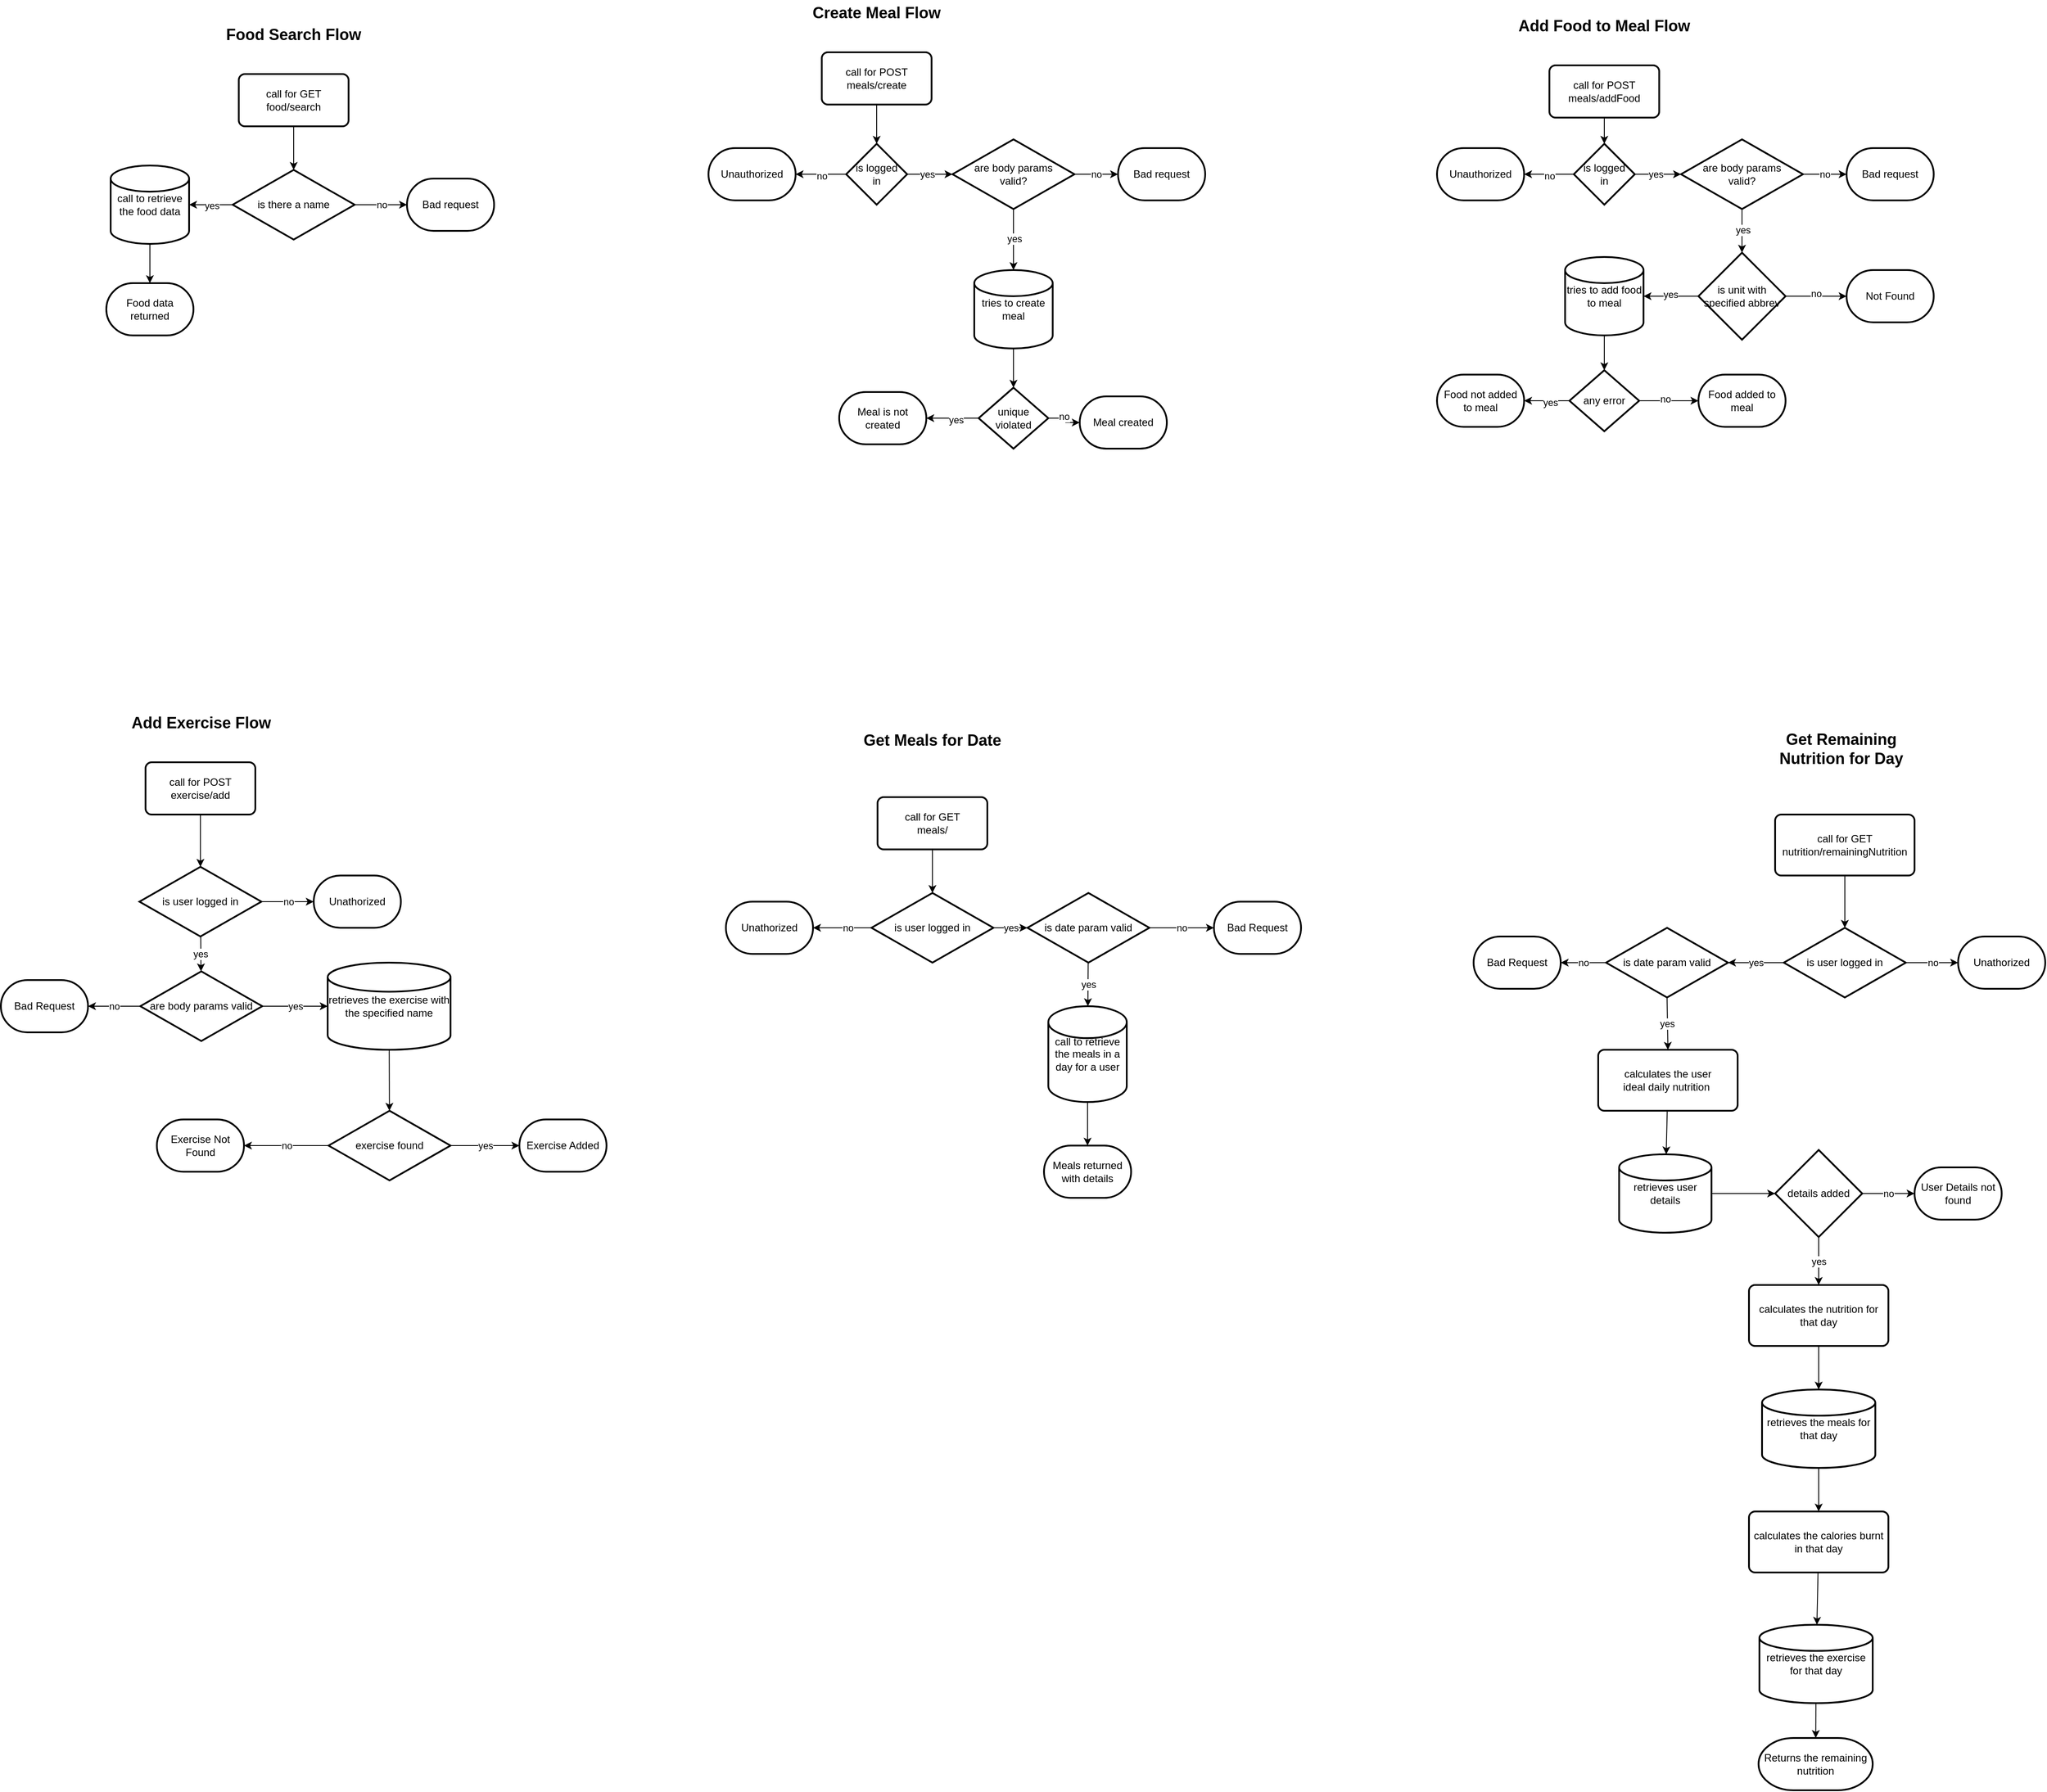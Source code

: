 <mxfile>
    <diagram id="fXK-ix2XF-QBktneF0PT" name="Page-1">
        <mxGraphModel dx="3650" dy="1609" grid="1" gridSize="10" guides="1" tooltips="1" connect="1" arrows="1" fold="1" page="1" pageScale="1" pageWidth="850" pageHeight="1100" math="0" shadow="0">
            <root>
                <mxCell id="0"/>
                <mxCell id="1" parent="0"/>
                <mxCell id="2" value="&lt;div&gt;call for GET&lt;/div&gt;&lt;div&gt;food/search&lt;/div&gt;" style="rounded=1;whiteSpace=wrap;html=1;absoluteArcSize=1;arcSize=14;strokeWidth=2;" vertex="1" parent="1">
                    <mxGeometry x="203" y="120" width="126" height="60" as="geometry"/>
                </mxCell>
                <mxCell id="3" style="edgeStyle=orthogonalEdgeStyle;rounded=0;orthogonalLoop=1;jettySize=auto;html=1;exitX=1;exitY=0.5;exitDx=0;exitDy=0;exitPerimeter=0;" edge="1" parent="1" source="5" target="7">
                    <mxGeometry relative="1" as="geometry"/>
                </mxCell>
                <mxCell id="4" value="no" style="edgeLabel;html=1;align=center;verticalAlign=middle;resizable=0;points=[];" vertex="1" connectable="0" parent="3">
                    <mxGeometry x="0.081" y="1" relative="1" as="geometry">
                        <mxPoint x="-2" y="1" as="offset"/>
                    </mxGeometry>
                </mxCell>
                <mxCell id="5" value="&lt;div&gt;is there a name&lt;/div&gt;" style="strokeWidth=2;html=1;shape=mxgraph.flowchart.decision;whiteSpace=wrap;" vertex="1" parent="1">
                    <mxGeometry x="196" y="230" width="140" height="80" as="geometry"/>
                </mxCell>
                <mxCell id="6" style="edgeStyle=orthogonalEdgeStyle;rounded=0;orthogonalLoop=1;jettySize=auto;html=1;entryX=0.5;entryY=0;entryDx=0;entryDy=0;entryPerimeter=0;" edge="1" parent="1" source="2" target="5">
                    <mxGeometry relative="1" as="geometry">
                        <mxPoint x="128" y="240" as="sourcePoint"/>
                    </mxGeometry>
                </mxCell>
                <mxCell id="7" value="Bad request" style="strokeWidth=2;html=1;shape=mxgraph.flowchart.terminator;whiteSpace=wrap;" vertex="1" parent="1">
                    <mxGeometry x="396" y="240" width="100" height="60" as="geometry"/>
                </mxCell>
                <mxCell id="8" style="edgeStyle=orthogonalEdgeStyle;rounded=0;orthogonalLoop=1;jettySize=auto;html=1;entryX=1;entryY=0.5;entryDx=0;entryDy=0;entryPerimeter=0;" edge="1" parent="1" source="5" target="10">
                    <mxGeometry relative="1" as="geometry">
                        <mxPoint x="276" y="345" as="targetPoint"/>
                    </mxGeometry>
                </mxCell>
                <mxCell id="9" value="yes" style="edgeLabel;html=1;align=center;verticalAlign=middle;resizable=0;points=[];" vertex="1" connectable="0" parent="8">
                    <mxGeometry x="-0.048" y="1" relative="1" as="geometry">
                        <mxPoint as="offset"/>
                    </mxGeometry>
                </mxCell>
                <mxCell id="10" value="call to retrieve the food data" style="strokeWidth=2;html=1;shape=mxgraph.flowchart.database;whiteSpace=wrap;" vertex="1" parent="1">
                    <mxGeometry x="56" y="225" width="90" height="90" as="geometry"/>
                </mxCell>
                <mxCell id="11" style="edgeStyle=orthogonalEdgeStyle;rounded=0;orthogonalLoop=1;jettySize=auto;html=1;exitX=0.5;exitY=1;exitDx=0;exitDy=0;exitPerimeter=0;entryX=0.5;entryY=0;entryDx=0;entryDy=0;entryPerimeter=0;" edge="1" parent="1" source="10" target="12">
                    <mxGeometry relative="1" as="geometry">
                        <mxPoint x="276" y="485" as="targetPoint"/>
                    </mxGeometry>
                </mxCell>
                <mxCell id="12" value="Food data returned" style="strokeWidth=2;html=1;shape=mxgraph.flowchart.terminator;whiteSpace=wrap;" vertex="1" parent="1">
                    <mxGeometry x="51" y="360" width="100" height="60" as="geometry"/>
                </mxCell>
                <mxCell id="13" value="&lt;b&gt;&lt;font style=&quot;font-size: 18px;&quot;&gt;Food Search Flow&lt;/font&gt;&lt;/b&gt;" style="text;html=1;strokeColor=none;fillColor=none;align=center;verticalAlign=middle;whiteSpace=wrap;rounded=0;" vertex="1" parent="1">
                    <mxGeometry x="186" y="60" width="160" height="30" as="geometry"/>
                </mxCell>
                <mxCell id="37" style="edgeStyle=orthogonalEdgeStyle;rounded=0;orthogonalLoop=1;jettySize=auto;html=1;" edge="1" parent="1" source="38" target="39">
                    <mxGeometry relative="1" as="geometry"/>
                </mxCell>
                <mxCell id="38" value="&lt;div&gt;call for POST&lt;/div&gt;&lt;div&gt;meals/create&lt;br&gt;&lt;/div&gt;" style="rounded=1;whiteSpace=wrap;html=1;absoluteArcSize=1;arcSize=14;strokeWidth=2;" vertex="1" parent="1">
                    <mxGeometry x="872" y="95" width="126" height="60" as="geometry"/>
                </mxCell>
                <mxCell id="39" value="&lt;div&gt;is logged&lt;/div&gt;&lt;div&gt;in&lt;br&gt;&lt;/div&gt;" style="strokeWidth=2;html=1;shape=mxgraph.flowchart.decision;whiteSpace=wrap;" vertex="1" parent="1">
                    <mxGeometry x="900" y="200" width="70" height="70" as="geometry"/>
                </mxCell>
                <mxCell id="40" style="edgeStyle=orthogonalEdgeStyle;rounded=0;orthogonalLoop=1;jettySize=auto;html=1;exitX=1;exitY=0.5;exitDx=0;exitDy=0;exitPerimeter=0;" edge="1" parent="1" source="42" target="48">
                    <mxGeometry relative="1" as="geometry"/>
                </mxCell>
                <mxCell id="41" value="no" style="edgeLabel;html=1;align=center;verticalAlign=middle;resizable=0;points=[];" vertex="1" connectable="0" parent="40">
                    <mxGeometry x="0.081" y="1" relative="1" as="geometry">
                        <mxPoint x="-2" y="1" as="offset"/>
                    </mxGeometry>
                </mxCell>
                <mxCell id="42" value="&lt;div&gt;are body params &lt;br&gt;&lt;/div&gt;&lt;div&gt;valid?&lt;br&gt;&lt;/div&gt;" style="strokeWidth=2;html=1;shape=mxgraph.flowchart.decision;whiteSpace=wrap;" vertex="1" parent="1">
                    <mxGeometry x="1022" y="195" width="140" height="80" as="geometry"/>
                </mxCell>
                <mxCell id="43" style="edgeStyle=orthogonalEdgeStyle;rounded=0;orthogonalLoop=1;jettySize=auto;html=1;entryX=0;entryY=0.5;entryDx=0;entryDy=0;entryPerimeter=0;" edge="1" parent="1" source="39" target="42">
                    <mxGeometry relative="1" as="geometry"/>
                </mxCell>
                <mxCell id="44" value="yes" style="edgeLabel;html=1;align=center;verticalAlign=middle;resizable=0;points=[];" vertex="1" connectable="0" parent="43">
                    <mxGeometry x="-0.122" relative="1" as="geometry">
                        <mxPoint as="offset"/>
                    </mxGeometry>
                </mxCell>
                <mxCell id="45" value="Unauthorized" style="strokeWidth=2;html=1;shape=mxgraph.flowchart.terminator;whiteSpace=wrap;" vertex="1" parent="1">
                    <mxGeometry x="742" y="205" width="100" height="60" as="geometry"/>
                </mxCell>
                <mxCell id="46" style="edgeStyle=orthogonalEdgeStyle;rounded=0;orthogonalLoop=1;jettySize=auto;html=1;" edge="1" parent="1" source="39" target="45">
                    <mxGeometry relative="1" as="geometry"/>
                </mxCell>
                <mxCell id="47" value="no" style="edgeLabel;html=1;align=center;verticalAlign=middle;resizable=0;points=[];" vertex="1" connectable="0" parent="46">
                    <mxGeometry x="-0.012" y="2" relative="1" as="geometry">
                        <mxPoint as="offset"/>
                    </mxGeometry>
                </mxCell>
                <mxCell id="48" value="Bad request" style="strokeWidth=2;html=1;shape=mxgraph.flowchart.terminator;whiteSpace=wrap;" vertex="1" parent="1">
                    <mxGeometry x="1212" y="205" width="100" height="60" as="geometry"/>
                </mxCell>
                <mxCell id="49" style="edgeStyle=orthogonalEdgeStyle;rounded=0;orthogonalLoop=1;jettySize=auto;html=1;entryX=0.5;entryY=0;entryDx=0;entryDy=0;entryPerimeter=0;" edge="1" parent="1" source="42" target="51">
                    <mxGeometry relative="1" as="geometry">
                        <mxPoint x="1068" y="345" as="targetPoint"/>
                    </mxGeometry>
                </mxCell>
                <mxCell id="50" value="yes" style="edgeLabel;html=1;align=center;verticalAlign=middle;resizable=0;points=[];" vertex="1" connectable="0" parent="49">
                    <mxGeometry x="-0.048" y="1" relative="1" as="geometry">
                        <mxPoint as="offset"/>
                    </mxGeometry>
                </mxCell>
                <mxCell id="51" value="tries to create meal" style="strokeWidth=2;html=1;shape=mxgraph.flowchart.database;whiteSpace=wrap;" vertex="1" parent="1">
                    <mxGeometry x="1047" y="345" width="90" height="90" as="geometry"/>
                </mxCell>
                <mxCell id="52" style="edgeStyle=orthogonalEdgeStyle;rounded=0;orthogonalLoop=1;jettySize=auto;html=1;entryX=0;entryY=0.5;entryDx=0;entryDy=0;entryPerimeter=0;" edge="1" parent="1" source="56" target="59">
                    <mxGeometry relative="1" as="geometry">
                        <mxPoint x="1068" y="595" as="targetPoint"/>
                    </mxGeometry>
                </mxCell>
                <mxCell id="53" value="no" style="edgeLabel;html=1;align=center;verticalAlign=middle;resizable=0;points=[];" vertex="1" connectable="0" parent="52">
                    <mxGeometry x="-0.125" y="2" relative="1" as="geometry">
                        <mxPoint as="offset"/>
                    </mxGeometry>
                </mxCell>
                <mxCell id="54" style="edgeStyle=orthogonalEdgeStyle;rounded=0;orthogonalLoop=1;jettySize=auto;html=1;exitX=0;exitY=0.5;exitDx=0;exitDy=0;exitPerimeter=0;" edge="1" parent="1" source="56" target="58">
                    <mxGeometry relative="1" as="geometry"/>
                </mxCell>
                <mxCell id="55" value="yes" style="edgeLabel;html=1;align=center;verticalAlign=middle;resizable=0;points=[];" vertex="1" connectable="0" parent="54">
                    <mxGeometry x="-0.134" y="2" relative="1" as="geometry">
                        <mxPoint as="offset"/>
                    </mxGeometry>
                </mxCell>
                <mxCell id="56" value="unique violated" style="strokeWidth=2;html=1;shape=mxgraph.flowchart.decision;whiteSpace=wrap;" vertex="1" parent="1">
                    <mxGeometry x="1052" y="480" width="80" height="70" as="geometry"/>
                </mxCell>
                <mxCell id="57" style="edgeStyle=orthogonalEdgeStyle;rounded=0;orthogonalLoop=1;jettySize=auto;html=1;exitX=0.5;exitY=1;exitDx=0;exitDy=0;exitPerimeter=0;entryX=0.5;entryY=0;entryDx=0;entryDy=0;entryPerimeter=0;" edge="1" parent="1" source="51" target="56">
                    <mxGeometry relative="1" as="geometry"/>
                </mxCell>
                <mxCell id="58" value="Meal is not created" style="strokeWidth=2;html=1;shape=mxgraph.flowchart.terminator;whiteSpace=wrap;" vertex="1" parent="1">
                    <mxGeometry x="892" y="485" width="100" height="60" as="geometry"/>
                </mxCell>
                <mxCell id="59" value="Meal created" style="strokeWidth=2;html=1;shape=mxgraph.flowchart.terminator;whiteSpace=wrap;" vertex="1" parent="1">
                    <mxGeometry x="1168" y="490" width="100" height="60" as="geometry"/>
                </mxCell>
                <mxCell id="60" value="&lt;span style=&quot;font-size: 18px;&quot;&gt;&lt;b&gt;Create Meal Flow&lt;/b&gt;&lt;/span&gt;" style="text;html=1;strokeColor=none;fillColor=none;align=center;verticalAlign=middle;whiteSpace=wrap;rounded=0;" vertex="1" parent="1">
                    <mxGeometry x="855" y="35" width="160" height="30" as="geometry"/>
                </mxCell>
                <mxCell id="61" style="edgeStyle=orthogonalEdgeStyle;rounded=0;orthogonalLoop=1;jettySize=auto;html=1;" edge="1" parent="1" source="62" target="63">
                    <mxGeometry relative="1" as="geometry"/>
                </mxCell>
                <mxCell id="62" value="&lt;div&gt;call for POST&lt;/div&gt;&lt;div&gt;meals/addFood&lt;br&gt;&lt;/div&gt;" style="rounded=1;whiteSpace=wrap;html=1;absoluteArcSize=1;arcSize=14;strokeWidth=2;" vertex="1" parent="1">
                    <mxGeometry x="1707" y="110" width="126" height="60" as="geometry"/>
                </mxCell>
                <mxCell id="63" value="&lt;div&gt;is logged&lt;/div&gt;&lt;div&gt;in&lt;br&gt;&lt;/div&gt;" style="strokeWidth=2;html=1;shape=mxgraph.flowchart.decision;whiteSpace=wrap;" vertex="1" parent="1">
                    <mxGeometry x="1735" y="200" width="70" height="70" as="geometry"/>
                </mxCell>
                <mxCell id="64" style="edgeStyle=orthogonalEdgeStyle;rounded=0;orthogonalLoop=1;jettySize=auto;html=1;exitX=1;exitY=0.5;exitDx=0;exitDy=0;exitPerimeter=0;" edge="1" parent="1" source="66" target="72">
                    <mxGeometry relative="1" as="geometry"/>
                </mxCell>
                <mxCell id="65" value="no" style="edgeLabel;html=1;align=center;verticalAlign=middle;resizable=0;points=[];" vertex="1" connectable="0" parent="64">
                    <mxGeometry x="0.081" y="1" relative="1" as="geometry">
                        <mxPoint x="-2" y="1" as="offset"/>
                    </mxGeometry>
                </mxCell>
                <mxCell id="66" value="&lt;div&gt;are body params &lt;br&gt;&lt;/div&gt;&lt;div&gt;valid?&lt;br&gt;&lt;/div&gt;" style="strokeWidth=2;html=1;shape=mxgraph.flowchart.decision;whiteSpace=wrap;" vertex="1" parent="1">
                    <mxGeometry x="1858" y="195" width="140" height="80" as="geometry"/>
                </mxCell>
                <mxCell id="67" style="edgeStyle=orthogonalEdgeStyle;rounded=0;orthogonalLoop=1;jettySize=auto;html=1;entryX=0;entryY=0.5;entryDx=0;entryDy=0;entryPerimeter=0;" edge="1" parent="1" source="63" target="66">
                    <mxGeometry relative="1" as="geometry"/>
                </mxCell>
                <mxCell id="68" value="yes" style="edgeLabel;html=1;align=center;verticalAlign=middle;resizable=0;points=[];" vertex="1" connectable="0" parent="67">
                    <mxGeometry x="-0.122" relative="1" as="geometry">
                        <mxPoint as="offset"/>
                    </mxGeometry>
                </mxCell>
                <mxCell id="69" value="Unauthorized" style="strokeWidth=2;html=1;shape=mxgraph.flowchart.terminator;whiteSpace=wrap;" vertex="1" parent="1">
                    <mxGeometry x="1578" y="205" width="100" height="60" as="geometry"/>
                </mxCell>
                <mxCell id="70" style="edgeStyle=orthogonalEdgeStyle;rounded=0;orthogonalLoop=1;jettySize=auto;html=1;" edge="1" parent="1" source="63" target="69">
                    <mxGeometry relative="1" as="geometry"/>
                </mxCell>
                <mxCell id="71" value="no" style="edgeLabel;html=1;align=center;verticalAlign=middle;resizable=0;points=[];" vertex="1" connectable="0" parent="70">
                    <mxGeometry x="-0.012" y="2" relative="1" as="geometry">
                        <mxPoint as="offset"/>
                    </mxGeometry>
                </mxCell>
                <mxCell id="72" value="Bad request" style="strokeWidth=2;html=1;shape=mxgraph.flowchart.terminator;whiteSpace=wrap;" vertex="1" parent="1">
                    <mxGeometry x="2048" y="205" width="100" height="60" as="geometry"/>
                </mxCell>
                <mxCell id="73" style="edgeStyle=orthogonalEdgeStyle;rounded=0;orthogonalLoop=1;jettySize=auto;html=1;exitX=0;exitY=0.5;exitDx=0;exitDy=0;exitPerimeter=0;" edge="1" parent="1" source="75" target="81">
                    <mxGeometry relative="1" as="geometry"/>
                </mxCell>
                <mxCell id="74" value="yes" style="edgeLabel;html=1;align=center;verticalAlign=middle;resizable=0;points=[];" vertex="1" connectable="0" parent="73">
                    <mxGeometry x="-0.038" y="2" relative="1" as="geometry">
                        <mxPoint x="-2" y="-4" as="offset"/>
                    </mxGeometry>
                </mxCell>
                <mxCell id="75" value="is unit with specified abbrev" style="strokeWidth=2;html=1;shape=mxgraph.flowchart.decision;whiteSpace=wrap;" vertex="1" parent="1">
                    <mxGeometry x="1878" y="325" width="100" height="100" as="geometry"/>
                </mxCell>
                <mxCell id="76" style="edgeStyle=orthogonalEdgeStyle;rounded=0;orthogonalLoop=1;jettySize=auto;html=1;entryX=0.5;entryY=0;entryDx=0;entryDy=0;entryPerimeter=0;" edge="1" parent="1" source="66" target="75">
                    <mxGeometry relative="1" as="geometry"/>
                </mxCell>
                <mxCell id="77" value="yes" style="edgeLabel;html=1;align=center;verticalAlign=middle;resizable=0;points=[];" vertex="1" connectable="0" parent="76">
                    <mxGeometry x="-0.048" y="1" relative="1" as="geometry">
                        <mxPoint as="offset"/>
                    </mxGeometry>
                </mxCell>
                <mxCell id="78" value="Not Found" style="strokeWidth=2;html=1;shape=mxgraph.flowchart.terminator;whiteSpace=wrap;" vertex="1" parent="1">
                    <mxGeometry x="2048" y="345" width="100" height="60" as="geometry"/>
                </mxCell>
                <mxCell id="79" style="edgeStyle=orthogonalEdgeStyle;rounded=0;orthogonalLoop=1;jettySize=auto;html=1;entryX=0;entryY=0.5;entryDx=0;entryDy=0;entryPerimeter=0;" edge="1" parent="1" source="75" target="78">
                    <mxGeometry relative="1" as="geometry"/>
                </mxCell>
                <mxCell id="80" value="no" style="edgeLabel;html=1;align=center;verticalAlign=middle;resizable=0;points=[];" vertex="1" connectable="0" parent="79">
                    <mxGeometry x="-0.019" y="3" relative="1" as="geometry">
                        <mxPoint as="offset"/>
                    </mxGeometry>
                </mxCell>
                <mxCell id="81" value="tries to add food to meal" style="strokeWidth=2;html=1;shape=mxgraph.flowchart.database;whiteSpace=wrap;" vertex="1" parent="1">
                    <mxGeometry x="1725" y="330" width="90" height="90" as="geometry"/>
                </mxCell>
                <mxCell id="82" style="edgeStyle=orthogonalEdgeStyle;rounded=0;orthogonalLoop=1;jettySize=auto;html=1;" edge="1" parent="1" source="86" target="88">
                    <mxGeometry relative="1" as="geometry">
                        <mxPoint x="1913" y="650" as="targetPoint"/>
                    </mxGeometry>
                </mxCell>
                <mxCell id="83" value="no" style="edgeLabel;html=1;align=center;verticalAlign=middle;resizable=0;points=[];" vertex="1" connectable="0" parent="82">
                    <mxGeometry x="-0.125" y="2" relative="1" as="geometry">
                        <mxPoint as="offset"/>
                    </mxGeometry>
                </mxCell>
                <mxCell id="84" style="edgeStyle=orthogonalEdgeStyle;rounded=0;orthogonalLoop=1;jettySize=auto;html=1;exitX=0;exitY=0.5;exitDx=0;exitDy=0;exitPerimeter=0;" edge="1" parent="1" source="86" target="89">
                    <mxGeometry relative="1" as="geometry"/>
                </mxCell>
                <mxCell id="85" value="yes" style="edgeLabel;html=1;align=center;verticalAlign=middle;resizable=0;points=[];" vertex="1" connectable="0" parent="84">
                    <mxGeometry x="-0.134" y="2" relative="1" as="geometry">
                        <mxPoint as="offset"/>
                    </mxGeometry>
                </mxCell>
                <mxCell id="86" value="any error" style="strokeWidth=2;html=1;shape=mxgraph.flowchart.decision;whiteSpace=wrap;" vertex="1" parent="1">
                    <mxGeometry x="1730" y="460" width="80" height="70" as="geometry"/>
                </mxCell>
                <mxCell id="87" style="edgeStyle=orthogonalEdgeStyle;rounded=0;orthogonalLoop=1;jettySize=auto;html=1;exitX=0.5;exitY=1;exitDx=0;exitDy=0;exitPerimeter=0;entryX=0.5;entryY=0;entryDx=0;entryDy=0;entryPerimeter=0;" edge="1" parent="1" source="81" target="86">
                    <mxGeometry relative="1" as="geometry"/>
                </mxCell>
                <mxCell id="88" value="Food added to meal" style="strokeWidth=2;html=1;shape=mxgraph.flowchart.terminator;whiteSpace=wrap;" vertex="1" parent="1">
                    <mxGeometry x="1878" y="465" width="100" height="60" as="geometry"/>
                </mxCell>
                <mxCell id="89" value="Food not added &lt;br&gt;to meal" style="strokeWidth=2;html=1;shape=mxgraph.flowchart.terminator;whiteSpace=wrap;" vertex="1" parent="1">
                    <mxGeometry x="1578" y="465" width="100" height="60" as="geometry"/>
                </mxCell>
                <mxCell id="90" value="&lt;span style=&quot;font-size: 18px;&quot;&gt;&lt;b&gt;Add Food to Meal Flow&lt;/b&gt;&lt;/span&gt;" style="text;html=1;strokeColor=none;fillColor=none;align=center;verticalAlign=middle;whiteSpace=wrap;rounded=0;" vertex="1" parent="1">
                    <mxGeometry x="1666" y="50" width="208" height="30" as="geometry"/>
                </mxCell>
                <mxCell id="91" value="" style="edgeStyle=none;html=1;" edge="1" parent="1" source="92" target="96">
                    <mxGeometry relative="1" as="geometry"/>
                </mxCell>
                <mxCell id="92" value="call for POST&lt;br&gt;exercise/add" style="rounded=1;whiteSpace=wrap;html=1;absoluteArcSize=1;arcSize=14;strokeWidth=2;" vertex="1" parent="1">
                    <mxGeometry x="96" y="910" width="126" height="60" as="geometry"/>
                </mxCell>
                <mxCell id="93" style="edgeStyle=orthogonalEdgeStyle;rounded=0;orthogonalLoop=1;jettySize=auto;html=1;exitX=1;exitY=0.5;exitDx=0;exitDy=0;exitPerimeter=0;" edge="1" parent="1" source="96" target="97">
                    <mxGeometry relative="1" as="geometry"/>
                </mxCell>
                <mxCell id="94" value="no" style="edgeLabel;html=1;align=center;verticalAlign=middle;resizable=0;points=[];" vertex="1" connectable="0" parent="93">
                    <mxGeometry x="0.081" y="1" relative="1" as="geometry">
                        <mxPoint x="-2" y="1" as="offset"/>
                    </mxGeometry>
                </mxCell>
                <mxCell id="95" value="yes" style="edgeStyle=none;html=1;" edge="1" parent="1" source="96" target="102">
                    <mxGeometry relative="1" as="geometry"/>
                </mxCell>
                <mxCell id="96" value="is user logged in" style="strokeWidth=2;html=1;shape=mxgraph.flowchart.decision;whiteSpace=wrap;" vertex="1" parent="1">
                    <mxGeometry x="89" y="1030" width="140" height="80" as="geometry"/>
                </mxCell>
                <mxCell id="97" value="Unathorized" style="strokeWidth=2;html=1;shape=mxgraph.flowchart.terminator;whiteSpace=wrap;" vertex="1" parent="1">
                    <mxGeometry x="289" y="1040" width="100" height="60" as="geometry"/>
                </mxCell>
                <mxCell id="98" value="" style="edgeStyle=none;html=1;" edge="1" parent="1" source="99" target="106">
                    <mxGeometry relative="1" as="geometry"/>
                </mxCell>
                <mxCell id="99" value="retrieves the exercise with the specified name" style="strokeWidth=2;html=1;shape=mxgraph.flowchart.database;whiteSpace=wrap;" vertex="1" parent="1">
                    <mxGeometry x="305" y="1140" width="141" height="100" as="geometry"/>
                </mxCell>
                <mxCell id="100" value="no" style="edgeStyle=none;html=1;" edge="1" parent="1" source="102" target="103">
                    <mxGeometry relative="1" as="geometry"/>
                </mxCell>
                <mxCell id="101" value="yes" style="edgeStyle=none;html=1;" edge="1" parent="1" source="102" target="99">
                    <mxGeometry relative="1" as="geometry"/>
                </mxCell>
                <mxCell id="102" value="are body params valid" style="strokeWidth=2;html=1;shape=mxgraph.flowchart.decision;whiteSpace=wrap;" vertex="1" parent="1">
                    <mxGeometry x="90" y="1150" width="140" height="80" as="geometry"/>
                </mxCell>
                <mxCell id="103" value="Bad Request" style="strokeWidth=2;html=1;shape=mxgraph.flowchart.terminator;whiteSpace=wrap;" vertex="1" parent="1">
                    <mxGeometry x="-70" y="1160" width="100" height="60" as="geometry"/>
                </mxCell>
                <mxCell id="104" value="no" style="edgeStyle=none;html=1;" edge="1" parent="1" source="106" target="107">
                    <mxGeometry relative="1" as="geometry"/>
                </mxCell>
                <mxCell id="105" value="yes" style="edgeStyle=none;html=1;" edge="1" parent="1" source="106" target="108">
                    <mxGeometry relative="1" as="geometry"/>
                </mxCell>
                <mxCell id="106" value="exercise found" style="strokeWidth=2;html=1;shape=mxgraph.flowchart.decision;whiteSpace=wrap;" vertex="1" parent="1">
                    <mxGeometry x="306" y="1310" width="140" height="80" as="geometry"/>
                </mxCell>
                <mxCell id="107" value="Exercise Not Found" style="strokeWidth=2;html=1;shape=mxgraph.flowchart.terminator;whiteSpace=wrap;" vertex="1" parent="1">
                    <mxGeometry x="109" y="1320" width="100" height="60" as="geometry"/>
                </mxCell>
                <mxCell id="108" value="Exercise Added" style="strokeWidth=2;html=1;shape=mxgraph.flowchart.terminator;whiteSpace=wrap;" vertex="1" parent="1">
                    <mxGeometry x="525" y="1320" width="100" height="60" as="geometry"/>
                </mxCell>
                <mxCell id="109" value="&lt;b&gt;&lt;font style=&quot;font-size: 18px;&quot;&gt;Add Exercise Flow&lt;/font&gt;&lt;/b&gt;" style="text;html=1;strokeColor=none;fillColor=none;align=center;verticalAlign=middle;whiteSpace=wrap;rounded=0;" vertex="1" parent="1">
                    <mxGeometry x="69" y="850" width="182" height="30" as="geometry"/>
                </mxCell>
                <mxCell id="110" value="call for GET&lt;br&gt;meals/" style="rounded=1;whiteSpace=wrap;html=1;absoluteArcSize=1;arcSize=14;strokeWidth=2;" vertex="1" parent="1">
                    <mxGeometry x="936" y="950" width="126" height="60" as="geometry"/>
                </mxCell>
                <mxCell id="111" style="edgeStyle=orthogonalEdgeStyle;rounded=0;orthogonalLoop=1;jettySize=auto;html=1;" edge="1" parent="1" source="114" target="116">
                    <mxGeometry relative="1" as="geometry"/>
                </mxCell>
                <mxCell id="112" value="no" style="edgeLabel;html=1;align=center;verticalAlign=middle;resizable=0;points=[];" vertex="1" connectable="0" parent="111">
                    <mxGeometry x="0.081" y="1" relative="1" as="geometry">
                        <mxPoint x="9" y="-1" as="offset"/>
                    </mxGeometry>
                </mxCell>
                <mxCell id="113" value="yes" style="edgeStyle=none;html=1;" edge="1" parent="1" source="114" target="122">
                    <mxGeometry relative="1" as="geometry"/>
                </mxCell>
                <mxCell id="114" value="is user logged in" style="strokeWidth=2;html=1;shape=mxgraph.flowchart.decision;whiteSpace=wrap;" vertex="1" parent="1">
                    <mxGeometry x="929" y="1060" width="140" height="80" as="geometry"/>
                </mxCell>
                <mxCell id="115" style="edgeStyle=orthogonalEdgeStyle;rounded=0;orthogonalLoop=1;jettySize=auto;html=1;entryX=0.5;entryY=0;entryDx=0;entryDy=0;entryPerimeter=0;" edge="1" parent="1" source="110" target="114">
                    <mxGeometry relative="1" as="geometry">
                        <mxPoint x="984" y="970" as="sourcePoint"/>
                    </mxGeometry>
                </mxCell>
                <mxCell id="116" value="Unathorized" style="strokeWidth=2;html=1;shape=mxgraph.flowchart.terminator;whiteSpace=wrap;" vertex="1" parent="1">
                    <mxGeometry x="762" y="1070" width="100" height="60" as="geometry"/>
                </mxCell>
                <mxCell id="117" value="call to retrieve the meals in a day for a user" style="strokeWidth=2;html=1;shape=mxgraph.flowchart.database;whiteSpace=wrap;" vertex="1" parent="1">
                    <mxGeometry x="1132" y="1190" width="90" height="110" as="geometry"/>
                </mxCell>
                <mxCell id="118" style="edgeStyle=orthogonalEdgeStyle;rounded=0;orthogonalLoop=1;jettySize=auto;html=1;exitX=0.5;exitY=1;exitDx=0;exitDy=0;exitPerimeter=0;entryX=0.5;entryY=0;entryDx=0;entryDy=0;entryPerimeter=0;" edge="1" parent="1" source="117" target="119">
                    <mxGeometry relative="1" as="geometry">
                        <mxPoint x="1132" y="1215" as="targetPoint"/>
                    </mxGeometry>
                </mxCell>
                <mxCell id="119" value="Meals returned with details" style="strokeWidth=2;html=1;shape=mxgraph.flowchart.terminator;whiteSpace=wrap;" vertex="1" parent="1">
                    <mxGeometry x="1127" y="1350" width="100" height="60" as="geometry"/>
                </mxCell>
                <mxCell id="120" value="no" style="edgeStyle=none;html=1;" edge="1" parent="1" source="122" target="123">
                    <mxGeometry relative="1" as="geometry"/>
                </mxCell>
                <mxCell id="121" value="yes" style="edgeStyle=none;html=1;" edge="1" parent="1" source="122" target="117">
                    <mxGeometry relative="1" as="geometry"/>
                </mxCell>
                <mxCell id="122" value="is date param valid" style="strokeWidth=2;html=1;shape=mxgraph.flowchart.decision;whiteSpace=wrap;" vertex="1" parent="1">
                    <mxGeometry x="1108" y="1060" width="140" height="80" as="geometry"/>
                </mxCell>
                <mxCell id="123" value="Bad Request" style="strokeWidth=2;html=1;shape=mxgraph.flowchart.terminator;whiteSpace=wrap;" vertex="1" parent="1">
                    <mxGeometry x="1322" y="1070" width="100" height="60" as="geometry"/>
                </mxCell>
                <mxCell id="124" value="&lt;span style=&quot;font-size: 18px;&quot;&gt;&lt;b&gt;Get Meals for Date&lt;/b&gt;&lt;/span&gt;" style="text;html=1;strokeColor=none;fillColor=none;align=center;verticalAlign=middle;whiteSpace=wrap;rounded=0;" vertex="1" parent="1">
                    <mxGeometry x="908" y="870" width="182" height="30" as="geometry"/>
                </mxCell>
                <mxCell id="125" value="call for GET&lt;br&gt;nutrition/remainingNutrition" style="rounded=1;whiteSpace=wrap;html=1;absoluteArcSize=1;arcSize=14;strokeWidth=2;" vertex="1" parent="1">
                    <mxGeometry x="1966" y="970" width="160" height="70" as="geometry"/>
                </mxCell>
                <mxCell id="126" style="edgeStyle=orthogonalEdgeStyle;rounded=0;orthogonalLoop=1;jettySize=auto;html=1;exitX=1;exitY=0.5;exitDx=0;exitDy=0;exitPerimeter=0;" edge="1" parent="1" source="129" target="131">
                    <mxGeometry relative="1" as="geometry"/>
                </mxCell>
                <mxCell id="127" value="no" style="edgeLabel;html=1;align=center;verticalAlign=middle;resizable=0;points=[];" vertex="1" connectable="0" parent="126">
                    <mxGeometry x="0.081" y="1" relative="1" as="geometry">
                        <mxPoint x="-2" y="1" as="offset"/>
                    </mxGeometry>
                </mxCell>
                <mxCell id="128" value="yes" style="edgeStyle=none;html=1;" edge="1" parent="1" source="129" target="134">
                    <mxGeometry relative="1" as="geometry"/>
                </mxCell>
                <mxCell id="129" value="is user logged in" style="strokeWidth=2;html=1;shape=mxgraph.flowchart.decision;whiteSpace=wrap;" vertex="1" parent="1">
                    <mxGeometry x="1976" y="1100" width="140" height="80" as="geometry"/>
                </mxCell>
                <mxCell id="130" style="edgeStyle=orthogonalEdgeStyle;rounded=0;orthogonalLoop=1;jettySize=auto;html=1;entryX=0.5;entryY=0;entryDx=0;entryDy=0;entryPerimeter=0;" edge="1" parent="1" source="125" target="129">
                    <mxGeometry relative="1" as="geometry">
                        <mxPoint x="1898" y="1140" as="sourcePoint"/>
                    </mxGeometry>
                </mxCell>
                <mxCell id="131" value="Unathorized" style="strokeWidth=2;html=1;shape=mxgraph.flowchart.terminator;whiteSpace=wrap;" vertex="1" parent="1">
                    <mxGeometry x="2176" y="1110" width="100" height="60" as="geometry"/>
                </mxCell>
                <mxCell id="132" value="no" style="edgeStyle=none;html=1;" edge="1" parent="1" source="134" target="135">
                    <mxGeometry relative="1" as="geometry"/>
                </mxCell>
                <mxCell id="133" value="yes" style="edgeStyle=none;html=1;exitX=0.5;exitY=1;exitDx=0;exitDy=0;exitPerimeter=0;entryX=0.5;entryY=0;entryDx=0;entryDy=0;" edge="1" parent="1" source="134" target="137">
                    <mxGeometry relative="1" as="geometry"/>
                </mxCell>
                <mxCell id="134" value="is date param valid" style="strokeWidth=2;html=1;shape=mxgraph.flowchart.decision;whiteSpace=wrap;" vertex="1" parent="1">
                    <mxGeometry x="1772" y="1100" width="140" height="80" as="geometry"/>
                </mxCell>
                <mxCell id="135" value="Bad Request" style="strokeWidth=2;html=1;shape=mxgraph.flowchart.terminator;whiteSpace=wrap;" vertex="1" parent="1">
                    <mxGeometry x="1620" y="1110" width="100" height="60" as="geometry"/>
                </mxCell>
                <mxCell id="136" value="" style="edgeStyle=none;html=1;" edge="1" parent="1" source="137" target="139">
                    <mxGeometry relative="1" as="geometry"/>
                </mxCell>
                <mxCell id="137" value="calculates the user &lt;br&gt;ideal daily nutrition&amp;nbsp;" style="rounded=1;whiteSpace=wrap;html=1;absoluteArcSize=1;arcSize=14;strokeWidth=2;" vertex="1" parent="1">
                    <mxGeometry x="1763" y="1240" width="160" height="70" as="geometry"/>
                </mxCell>
                <mxCell id="138" value="" style="edgeStyle=none;html=1;" edge="1" parent="1" source="139" target="142">
                    <mxGeometry relative="1" as="geometry"/>
                </mxCell>
                <mxCell id="139" value="retrieves user details" style="strokeWidth=2;html=1;shape=mxgraph.flowchart.database;whiteSpace=wrap;" vertex="1" parent="1">
                    <mxGeometry x="1787" y="1360" width="106" height="90" as="geometry"/>
                </mxCell>
                <mxCell id="140" value="no" style="edgeStyle=none;html=1;" edge="1" parent="1" source="142" target="143">
                    <mxGeometry relative="1" as="geometry"/>
                </mxCell>
                <mxCell id="141" value="yes" style="edgeStyle=none;html=1;entryX=0.5;entryY=0;entryDx=0;entryDy=0;" edge="1" parent="1" source="142" target="145">
                    <mxGeometry relative="1" as="geometry"/>
                </mxCell>
                <mxCell id="142" value="details added" style="strokeWidth=2;html=1;shape=mxgraph.flowchart.decision;whiteSpace=wrap;" vertex="1" parent="1">
                    <mxGeometry x="1966" y="1355" width="100" height="100" as="geometry"/>
                </mxCell>
                <mxCell id="143" value="User Details not found" style="strokeWidth=2;html=1;shape=mxgraph.flowchart.terminator;whiteSpace=wrap;" vertex="1" parent="1">
                    <mxGeometry x="2126" y="1375" width="100" height="60" as="geometry"/>
                </mxCell>
                <mxCell id="144" style="edgeStyle=none;html=1;" edge="1" parent="1" source="145" target="147">
                    <mxGeometry relative="1" as="geometry"/>
                </mxCell>
                <mxCell id="145" value="calculates the nutrition for that day" style="rounded=1;whiteSpace=wrap;html=1;absoluteArcSize=1;arcSize=14;strokeWidth=2;" vertex="1" parent="1">
                    <mxGeometry x="1936" y="1510" width="160" height="70" as="geometry"/>
                </mxCell>
                <mxCell id="146" value="" style="edgeStyle=none;html=1;" edge="1" parent="1" source="147" target="149">
                    <mxGeometry relative="1" as="geometry"/>
                </mxCell>
                <mxCell id="147" value="retrieves the meals for that day" style="strokeWidth=2;html=1;shape=mxgraph.flowchart.database;whiteSpace=wrap;" vertex="1" parent="1">
                    <mxGeometry x="1951" y="1630" width="130" height="90" as="geometry"/>
                </mxCell>
                <mxCell id="148" value="" style="edgeStyle=none;html=1;" edge="1" parent="1" source="149" target="151">
                    <mxGeometry relative="1" as="geometry"/>
                </mxCell>
                <mxCell id="149" value="calculates the calories burnt in that day" style="rounded=1;whiteSpace=wrap;html=1;absoluteArcSize=1;arcSize=14;strokeWidth=2;" vertex="1" parent="1">
                    <mxGeometry x="1936" y="1770" width="160" height="70" as="geometry"/>
                </mxCell>
                <mxCell id="150" value="" style="edgeStyle=none;html=1;" edge="1" parent="1" source="151" target="152">
                    <mxGeometry relative="1" as="geometry"/>
                </mxCell>
                <mxCell id="151" value="retrieves the exercise for that day" style="strokeWidth=2;html=1;shape=mxgraph.flowchart.database;whiteSpace=wrap;" vertex="1" parent="1">
                    <mxGeometry x="1948" y="1900" width="130" height="90" as="geometry"/>
                </mxCell>
                <mxCell id="152" value="Returns the remaining nutrition" style="strokeWidth=2;html=1;shape=mxgraph.flowchart.terminator;whiteSpace=wrap;" vertex="1" parent="1">
                    <mxGeometry x="1947" y="2030" width="131" height="60" as="geometry"/>
                </mxCell>
                <mxCell id="153" value="&lt;span style=&quot;font-size: 18px;&quot;&gt;&lt;b&gt;Get Remaining Nutrition for Day&lt;/b&gt;&lt;/span&gt;" style="text;html=1;strokeColor=none;fillColor=none;align=center;verticalAlign=middle;whiteSpace=wrap;rounded=0;" vertex="1" parent="1">
                    <mxGeometry x="1951" y="880" width="182" height="30" as="geometry"/>
                </mxCell>
            </root>
        </mxGraphModel>
    </diagram>
</mxfile>